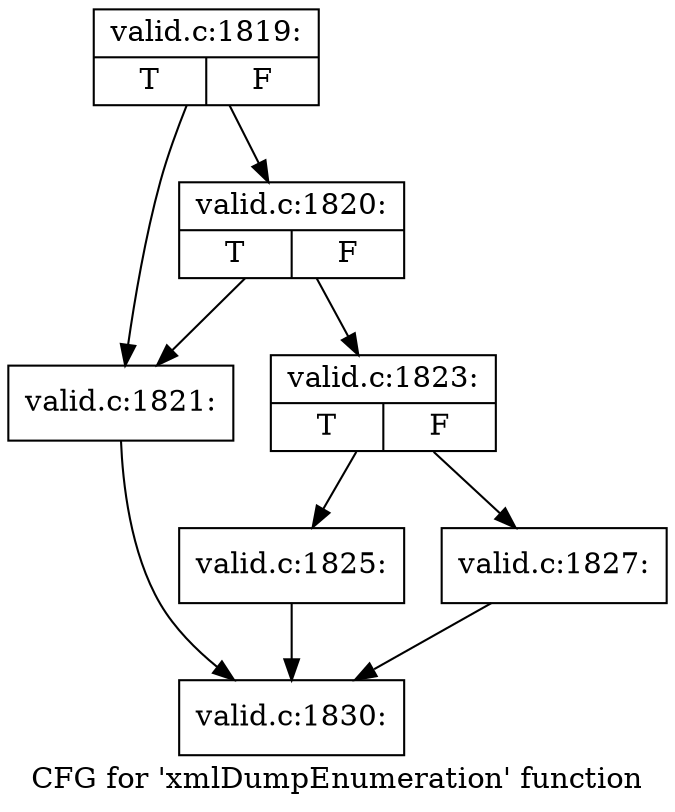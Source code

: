 digraph "CFG for 'xmlDumpEnumeration' function" {
	label="CFG for 'xmlDumpEnumeration' function";

	Node0x528f240 [shape=record,label="{valid.c:1819:|{<s0>T|<s1>F}}"];
	Node0x528f240 -> Node0x528f370;
	Node0x528f240 -> Node0x528f410;
	Node0x528f410 [shape=record,label="{valid.c:1820:|{<s0>T|<s1>F}}"];
	Node0x528f410 -> Node0x528f370;
	Node0x528f410 -> Node0x528f3c0;
	Node0x528f370 [shape=record,label="{valid.c:1821:}"];
	Node0x528f370 -> Node0x5295610;
	Node0x528f3c0 [shape=record,label="{valid.c:1823:|{<s0>T|<s1>F}}"];
	Node0x528f3c0 -> Node0x52955c0;
	Node0x528f3c0 -> Node0x5295660;
	Node0x52955c0 [shape=record,label="{valid.c:1825:}"];
	Node0x52955c0 -> Node0x5295610;
	Node0x5295660 [shape=record,label="{valid.c:1827:}"];
	Node0x5295660 -> Node0x5295610;
	Node0x5295610 [shape=record,label="{valid.c:1830:}"];
}
